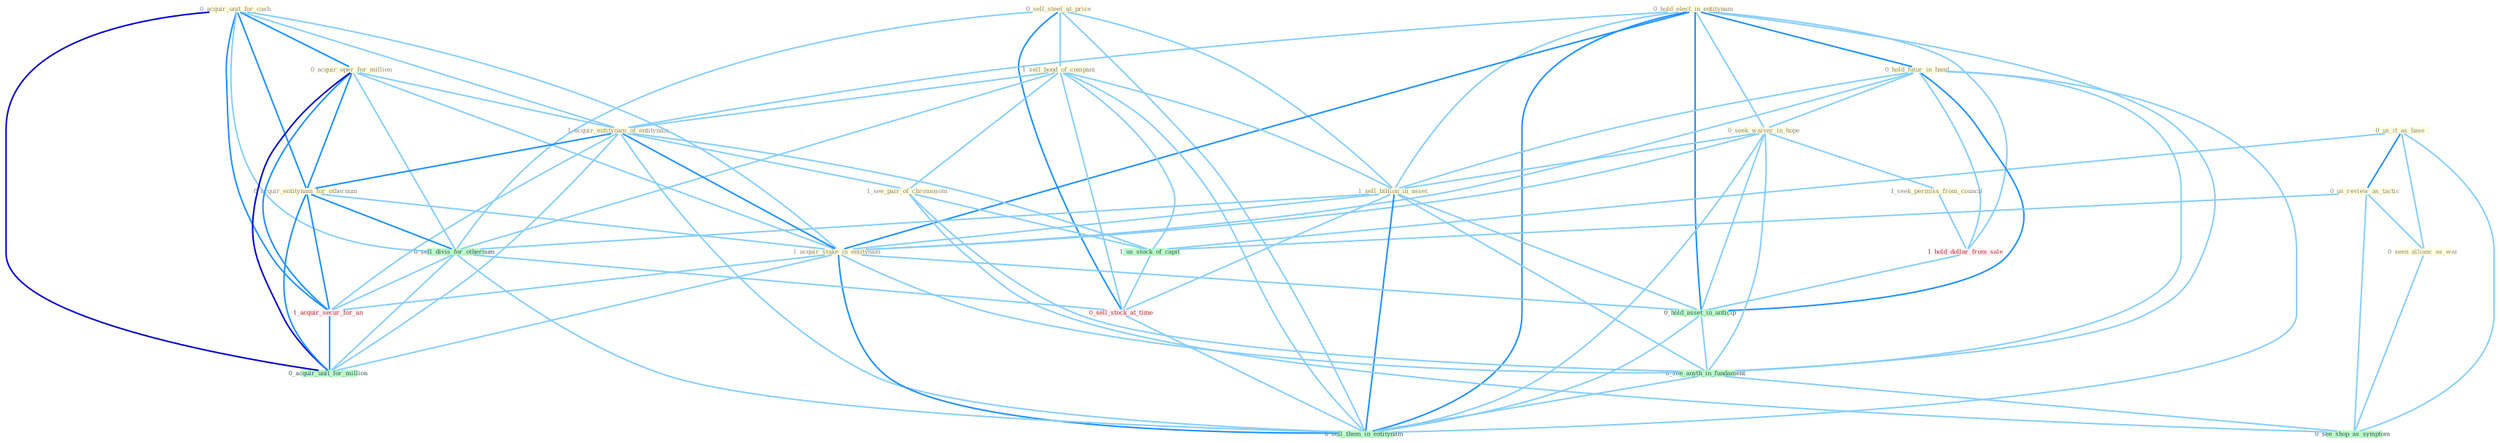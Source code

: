 Graph G{ 
    node
    [shape=polygon,style=filled,width=.5,height=.06,color="#BDFCC9",fixedsize=true,fontsize=4,
    fontcolor="#2f4f4f"];
    {node
    [color="#ffffe0", fontcolor="#8b7d6b"] "0_sell_steel_at_price " "0_hold_elect_in_entitynam " "0_us_it_as_base " "0_acquir_unit_for_cash " "0_hold_futur_in_hand " "0_acquir_oper_for_million " "1_sell_bond_of_compani " "0_us_review_as_tactic " "0_seek_waiver_in_hope " "1_sell_billion_in_asset " "1_acquir_entitynam_of_entitynam " "0_acquir_entitynam_for_othernum " "1_acquir_stake_in_entitynam " "1_see_pair_of_chromosom " "1_seek_permiss_from_council " "0_seen_allianc_as_wai "}
{node [color="#fff0f5", fontcolor="#b22222"] "1_acquir_secur_for_an " "1_hold_dollar_from_sale " "0_sell_stock_at_time "}
edge [color="#B0E2FF"];

	"0_sell_steel_at_price " -- "1_sell_bond_of_compani " [w="1", color="#87cefa" ];
	"0_sell_steel_at_price " -- "1_sell_billion_in_asset " [w="1", color="#87cefa" ];
	"0_sell_steel_at_price " -- "0_sell_divis_for_othernum " [w="1", color="#87cefa" ];
	"0_sell_steel_at_price " -- "0_sell_stock_at_time " [w="2", color="#1e90ff" , len=0.8];
	"0_sell_steel_at_price " -- "0_sell_them_in_entitynam " [w="1", color="#87cefa" ];
	"0_hold_elect_in_entitynam " -- "0_hold_futur_in_hand " [w="2", color="#1e90ff" , len=0.8];
	"0_hold_elect_in_entitynam " -- "0_seek_waiver_in_hope " [w="1", color="#87cefa" ];
	"0_hold_elect_in_entitynam " -- "1_sell_billion_in_asset " [w="1", color="#87cefa" ];
	"0_hold_elect_in_entitynam " -- "1_acquir_entitynam_of_entitynam " [w="1", color="#87cefa" ];
	"0_hold_elect_in_entitynam " -- "1_acquir_stake_in_entitynam " [w="2", color="#1e90ff" , len=0.8];
	"0_hold_elect_in_entitynam " -- "1_hold_dollar_from_sale " [w="1", color="#87cefa" ];
	"0_hold_elect_in_entitynam " -- "0_hold_asset_in_anticip " [w="2", color="#1e90ff" , len=0.8];
	"0_hold_elect_in_entitynam " -- "0_see_anyth_in_fundament " [w="1", color="#87cefa" ];
	"0_hold_elect_in_entitynam " -- "0_sell_them_in_entitynam " [w="2", color="#1e90ff" , len=0.8];
	"0_us_it_as_base " -- "0_us_review_as_tactic " [w="2", color="#1e90ff" , len=0.8];
	"0_us_it_as_base " -- "0_seen_allianc_as_wai " [w="1", color="#87cefa" ];
	"0_us_it_as_base " -- "1_us_stock_of_capit " [w="1", color="#87cefa" ];
	"0_us_it_as_base " -- "0_see_shop_as_symptom " [w="1", color="#87cefa" ];
	"0_acquir_unit_for_cash " -- "0_acquir_oper_for_million " [w="2", color="#1e90ff" , len=0.8];
	"0_acquir_unit_for_cash " -- "1_acquir_entitynam_of_entitynam " [w="1", color="#87cefa" ];
	"0_acquir_unit_for_cash " -- "0_acquir_entitynam_for_othernum " [w="2", color="#1e90ff" , len=0.8];
	"0_acquir_unit_for_cash " -- "1_acquir_stake_in_entitynam " [w="1", color="#87cefa" ];
	"0_acquir_unit_for_cash " -- "0_sell_divis_for_othernum " [w="1", color="#87cefa" ];
	"0_acquir_unit_for_cash " -- "1_acquir_secur_for_an " [w="2", color="#1e90ff" , len=0.8];
	"0_acquir_unit_for_cash " -- "0_acquir_unit_for_million " [w="3", color="#0000cd" , len=0.6];
	"0_hold_futur_in_hand " -- "0_seek_waiver_in_hope " [w="1", color="#87cefa" ];
	"0_hold_futur_in_hand " -- "1_sell_billion_in_asset " [w="1", color="#87cefa" ];
	"0_hold_futur_in_hand " -- "1_acquir_stake_in_entitynam " [w="1", color="#87cefa" ];
	"0_hold_futur_in_hand " -- "1_hold_dollar_from_sale " [w="1", color="#87cefa" ];
	"0_hold_futur_in_hand " -- "0_hold_asset_in_anticip " [w="2", color="#1e90ff" , len=0.8];
	"0_hold_futur_in_hand " -- "0_see_anyth_in_fundament " [w="1", color="#87cefa" ];
	"0_hold_futur_in_hand " -- "0_sell_them_in_entitynam " [w="1", color="#87cefa" ];
	"0_acquir_oper_for_million " -- "1_acquir_entitynam_of_entitynam " [w="1", color="#87cefa" ];
	"0_acquir_oper_for_million " -- "0_acquir_entitynam_for_othernum " [w="2", color="#1e90ff" , len=0.8];
	"0_acquir_oper_for_million " -- "1_acquir_stake_in_entitynam " [w="1", color="#87cefa" ];
	"0_acquir_oper_for_million " -- "0_sell_divis_for_othernum " [w="1", color="#87cefa" ];
	"0_acquir_oper_for_million " -- "1_acquir_secur_for_an " [w="2", color="#1e90ff" , len=0.8];
	"0_acquir_oper_for_million " -- "0_acquir_unit_for_million " [w="3", color="#0000cd" , len=0.6];
	"1_sell_bond_of_compani " -- "1_sell_billion_in_asset " [w="1", color="#87cefa" ];
	"1_sell_bond_of_compani " -- "1_acquir_entitynam_of_entitynam " [w="1", color="#87cefa" ];
	"1_sell_bond_of_compani " -- "1_see_pair_of_chromosom " [w="1", color="#87cefa" ];
	"1_sell_bond_of_compani " -- "0_sell_divis_for_othernum " [w="1", color="#87cefa" ];
	"1_sell_bond_of_compani " -- "1_us_stock_of_capit " [w="1", color="#87cefa" ];
	"1_sell_bond_of_compani " -- "0_sell_stock_at_time " [w="1", color="#87cefa" ];
	"1_sell_bond_of_compani " -- "0_sell_them_in_entitynam " [w="1", color="#87cefa" ];
	"0_us_review_as_tactic " -- "0_seen_allianc_as_wai " [w="1", color="#87cefa" ];
	"0_us_review_as_tactic " -- "1_us_stock_of_capit " [w="1", color="#87cefa" ];
	"0_us_review_as_tactic " -- "0_see_shop_as_symptom " [w="1", color="#87cefa" ];
	"0_seek_waiver_in_hope " -- "1_sell_billion_in_asset " [w="1", color="#87cefa" ];
	"0_seek_waiver_in_hope " -- "1_acquir_stake_in_entitynam " [w="1", color="#87cefa" ];
	"0_seek_waiver_in_hope " -- "1_seek_permiss_from_council " [w="1", color="#87cefa" ];
	"0_seek_waiver_in_hope " -- "0_hold_asset_in_anticip " [w="1", color="#87cefa" ];
	"0_seek_waiver_in_hope " -- "0_see_anyth_in_fundament " [w="1", color="#87cefa" ];
	"0_seek_waiver_in_hope " -- "0_sell_them_in_entitynam " [w="1", color="#87cefa" ];
	"1_sell_billion_in_asset " -- "1_acquir_stake_in_entitynam " [w="1", color="#87cefa" ];
	"1_sell_billion_in_asset " -- "0_sell_divis_for_othernum " [w="1", color="#87cefa" ];
	"1_sell_billion_in_asset " -- "0_hold_asset_in_anticip " [w="1", color="#87cefa" ];
	"1_sell_billion_in_asset " -- "0_sell_stock_at_time " [w="1", color="#87cefa" ];
	"1_sell_billion_in_asset " -- "0_see_anyth_in_fundament " [w="1", color="#87cefa" ];
	"1_sell_billion_in_asset " -- "0_sell_them_in_entitynam " [w="2", color="#1e90ff" , len=0.8];
	"1_acquir_entitynam_of_entitynam " -- "0_acquir_entitynam_for_othernum " [w="2", color="#1e90ff" , len=0.8];
	"1_acquir_entitynam_of_entitynam " -- "1_acquir_stake_in_entitynam " [w="2", color="#1e90ff" , len=0.8];
	"1_acquir_entitynam_of_entitynam " -- "1_see_pair_of_chromosom " [w="1", color="#87cefa" ];
	"1_acquir_entitynam_of_entitynam " -- "1_acquir_secur_for_an " [w="1", color="#87cefa" ];
	"1_acquir_entitynam_of_entitynam " -- "1_us_stock_of_capit " [w="1", color="#87cefa" ];
	"1_acquir_entitynam_of_entitynam " -- "0_acquir_unit_for_million " [w="1", color="#87cefa" ];
	"1_acquir_entitynam_of_entitynam " -- "0_sell_them_in_entitynam " [w="1", color="#87cefa" ];
	"0_acquir_entitynam_for_othernum " -- "1_acquir_stake_in_entitynam " [w="1", color="#87cefa" ];
	"0_acquir_entitynam_for_othernum " -- "0_sell_divis_for_othernum " [w="2", color="#1e90ff" , len=0.8];
	"0_acquir_entitynam_for_othernum " -- "1_acquir_secur_for_an " [w="2", color="#1e90ff" , len=0.8];
	"0_acquir_entitynam_for_othernum " -- "0_acquir_unit_for_million " [w="2", color="#1e90ff" , len=0.8];
	"1_acquir_stake_in_entitynam " -- "1_acquir_secur_for_an " [w="1", color="#87cefa" ];
	"1_acquir_stake_in_entitynam " -- "0_hold_asset_in_anticip " [w="1", color="#87cefa" ];
	"1_acquir_stake_in_entitynam " -- "0_see_anyth_in_fundament " [w="1", color="#87cefa" ];
	"1_acquir_stake_in_entitynam " -- "0_acquir_unit_for_million " [w="1", color="#87cefa" ];
	"1_acquir_stake_in_entitynam " -- "0_sell_them_in_entitynam " [w="2", color="#1e90ff" , len=0.8];
	"1_see_pair_of_chromosom " -- "1_us_stock_of_capit " [w="1", color="#87cefa" ];
	"1_see_pair_of_chromosom " -- "0_see_anyth_in_fundament " [w="1", color="#87cefa" ];
	"1_see_pair_of_chromosom " -- "0_see_shop_as_symptom " [w="1", color="#87cefa" ];
	"1_seek_permiss_from_council " -- "1_hold_dollar_from_sale " [w="1", color="#87cefa" ];
	"0_seen_allianc_as_wai " -- "0_see_shop_as_symptom " [w="1", color="#87cefa" ];
	"0_sell_divis_for_othernum " -- "1_acquir_secur_for_an " [w="1", color="#87cefa" ];
	"0_sell_divis_for_othernum " -- "0_sell_stock_at_time " [w="1", color="#87cefa" ];
	"0_sell_divis_for_othernum " -- "0_acquir_unit_for_million " [w="1", color="#87cefa" ];
	"0_sell_divis_for_othernum " -- "0_sell_them_in_entitynam " [w="1", color="#87cefa" ];
	"1_acquir_secur_for_an " -- "0_acquir_unit_for_million " [w="2", color="#1e90ff" , len=0.8];
	"1_us_stock_of_capit " -- "0_sell_stock_at_time " [w="1", color="#87cefa" ];
	"1_hold_dollar_from_sale " -- "0_hold_asset_in_anticip " [w="1", color="#87cefa" ];
	"0_hold_asset_in_anticip " -- "0_see_anyth_in_fundament " [w="1", color="#87cefa" ];
	"0_hold_asset_in_anticip " -- "0_sell_them_in_entitynam " [w="1", color="#87cefa" ];
	"0_sell_stock_at_time " -- "0_sell_them_in_entitynam " [w="1", color="#87cefa" ];
	"0_see_anyth_in_fundament " -- "0_see_shop_as_symptom " [w="1", color="#87cefa" ];
	"0_see_anyth_in_fundament " -- "0_sell_them_in_entitynam " [w="1", color="#87cefa" ];
}